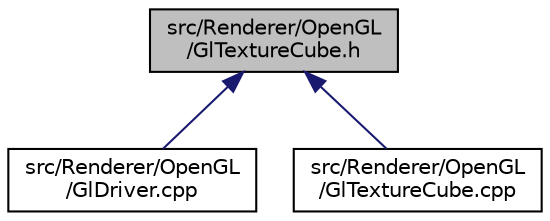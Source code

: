 digraph "src/Renderer/OpenGL/GlTextureCube.h"
{
  edge [fontname="Helvetica",fontsize="10",labelfontname="Helvetica",labelfontsize="10"];
  node [fontname="Helvetica",fontsize="10",shape=record];
  Node1 [label="src/Renderer/OpenGL\l/GlTextureCube.h",height=0.2,width=0.4,color="black", fillcolor="grey75", style="filled" fontcolor="black"];
  Node1 -> Node2 [dir="back",color="midnightblue",fontsize="10",style="solid"];
  Node2 [label="src/Renderer/OpenGL\l/GlDriver.cpp",height=0.2,width=0.4,color="black", fillcolor="white", style="filled",URL="$_gl_driver_8cpp.html"];
  Node1 -> Node3 [dir="back",color="midnightblue",fontsize="10",style="solid"];
  Node3 [label="src/Renderer/OpenGL\l/GlTextureCube.cpp",height=0.2,width=0.4,color="black", fillcolor="white", style="filled",URL="$_gl_texture_cube_8cpp.html"];
}

